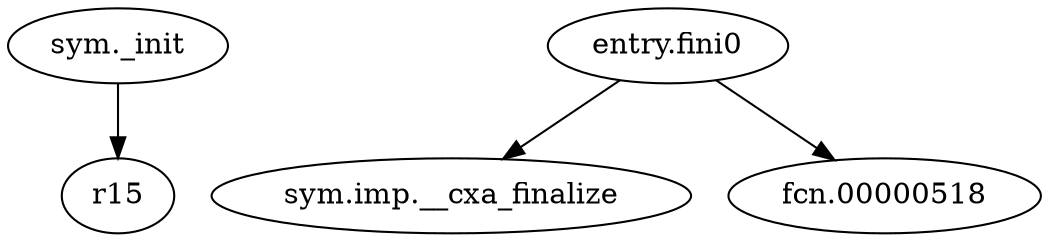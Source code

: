 digraph code {
  "0x000004b8" [label="sym._init"];
  "0x000004b8" -> "0x000004f4";
  "0x000004f4" [label="r15"];
  "0x000005b4" [label="entry.fini0"];
  "0x000005b4" -> "0x000004dc";
  "0x000004dc" [label="sym.imp.__cxa_finalize"];
  "0x000005b4" -> "0x00000518";
  "0x00000518" [label="fcn.00000518"];
}
